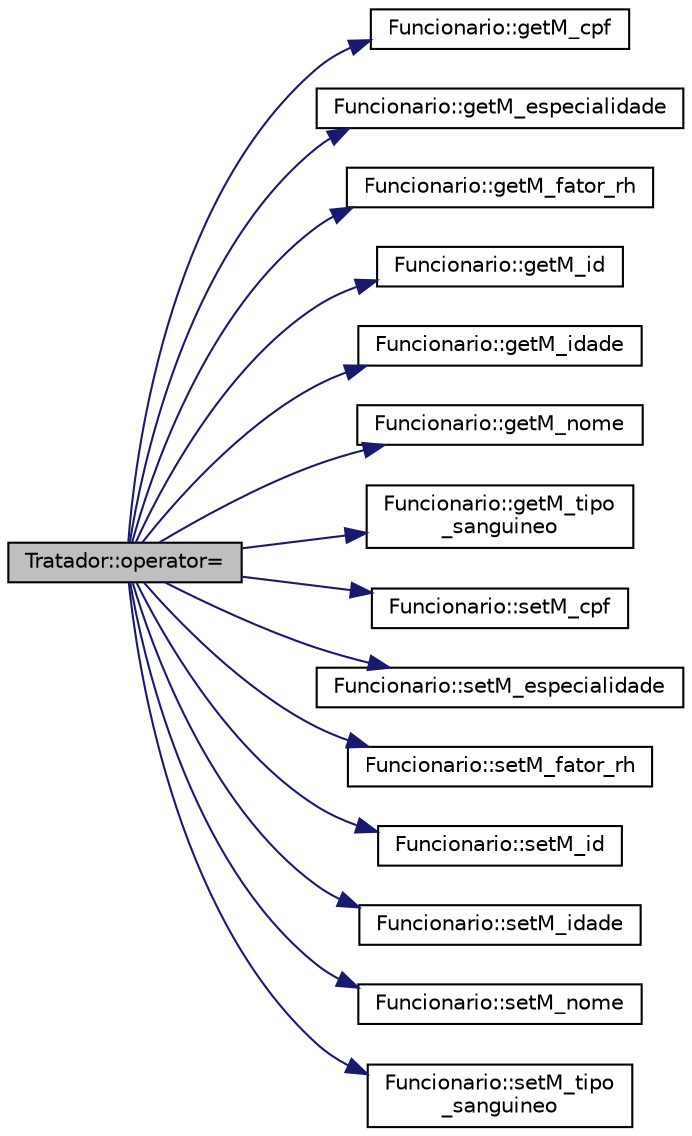 digraph "Tratador::operator="
{
  edge [fontname="Helvetica",fontsize="10",labelfontname="Helvetica",labelfontsize="10"];
  node [fontname="Helvetica",fontsize="10",shape=record];
  rankdir="LR";
  Node10 [label="Tratador::operator=",height=0.2,width=0.4,color="black", fillcolor="grey75", style="filled", fontcolor="black"];
  Node10 -> Node11 [color="midnightblue",fontsize="10",style="solid",fontname="Helvetica"];
  Node11 [label="Funcionario::getM_cpf",height=0.2,width=0.4,color="black", fillcolor="white", style="filled",URL="$class_funcionario.html#afe90ceedae9ae30ba014aa43e0556744"];
  Node10 -> Node12 [color="midnightblue",fontsize="10",style="solid",fontname="Helvetica"];
  Node12 [label="Funcionario::getM_especialidade",height=0.2,width=0.4,color="black", fillcolor="white", style="filled",URL="$class_funcionario.html#ad04c633c1d9c9d0c0e794bad0b4d2adf"];
  Node10 -> Node13 [color="midnightblue",fontsize="10",style="solid",fontname="Helvetica"];
  Node13 [label="Funcionario::getM_fator_rh",height=0.2,width=0.4,color="black", fillcolor="white", style="filled",URL="$class_funcionario.html#ab34e46ef33b0f2918bcf129772ca28fb"];
  Node10 -> Node14 [color="midnightblue",fontsize="10",style="solid",fontname="Helvetica"];
  Node14 [label="Funcionario::getM_id",height=0.2,width=0.4,color="black", fillcolor="white", style="filled",URL="$class_funcionario.html#a28862fda8ac97bae17caa6c6d8659ca8"];
  Node10 -> Node15 [color="midnightblue",fontsize="10",style="solid",fontname="Helvetica"];
  Node15 [label="Funcionario::getM_idade",height=0.2,width=0.4,color="black", fillcolor="white", style="filled",URL="$class_funcionario.html#aa070eee31dbde8832868518a0f0d1436"];
  Node10 -> Node16 [color="midnightblue",fontsize="10",style="solid",fontname="Helvetica"];
  Node16 [label="Funcionario::getM_nome",height=0.2,width=0.4,color="black", fillcolor="white", style="filled",URL="$class_funcionario.html#abfafc40b693e6bf765998a78d23b2e58"];
  Node10 -> Node17 [color="midnightblue",fontsize="10",style="solid",fontname="Helvetica"];
  Node17 [label="Funcionario::getM_tipo\l_sanguineo",height=0.2,width=0.4,color="black", fillcolor="white", style="filled",URL="$class_funcionario.html#a43899ba443365c1e3b5e78e37a8ccd85"];
  Node10 -> Node18 [color="midnightblue",fontsize="10",style="solid",fontname="Helvetica"];
  Node18 [label="Funcionario::setM_cpf",height=0.2,width=0.4,color="black", fillcolor="white", style="filled",URL="$class_funcionario.html#a34df8d7817934b39bf55862532f222f6"];
  Node10 -> Node19 [color="midnightblue",fontsize="10",style="solid",fontname="Helvetica"];
  Node19 [label="Funcionario::setM_especialidade",height=0.2,width=0.4,color="black", fillcolor="white", style="filled",URL="$class_funcionario.html#a19534737bd7bf7f4b308bffebdfaa9cd"];
  Node10 -> Node20 [color="midnightblue",fontsize="10",style="solid",fontname="Helvetica"];
  Node20 [label="Funcionario::setM_fator_rh",height=0.2,width=0.4,color="black", fillcolor="white", style="filled",URL="$class_funcionario.html#a96f023d8dbc4b2ee7ead46a1cb91e9a2"];
  Node10 -> Node21 [color="midnightblue",fontsize="10",style="solid",fontname="Helvetica"];
  Node21 [label="Funcionario::setM_id",height=0.2,width=0.4,color="black", fillcolor="white", style="filled",URL="$class_funcionario.html#a9918c88dd2985cb8643f28407e5f0236"];
  Node10 -> Node22 [color="midnightblue",fontsize="10",style="solid",fontname="Helvetica"];
  Node22 [label="Funcionario::setM_idade",height=0.2,width=0.4,color="black", fillcolor="white", style="filled",URL="$class_funcionario.html#a94d479f6870613825b0d6fb1b914bac0"];
  Node10 -> Node23 [color="midnightblue",fontsize="10",style="solid",fontname="Helvetica"];
  Node23 [label="Funcionario::setM_nome",height=0.2,width=0.4,color="black", fillcolor="white", style="filled",URL="$class_funcionario.html#a85a4128d2eae877de922cd3259054e43"];
  Node10 -> Node24 [color="midnightblue",fontsize="10",style="solid",fontname="Helvetica"];
  Node24 [label="Funcionario::setM_tipo\l_sanguineo",height=0.2,width=0.4,color="black", fillcolor="white", style="filled",URL="$class_funcionario.html#aaa528174dd7a3e3d3d7dfd5a20455a34"];
}
